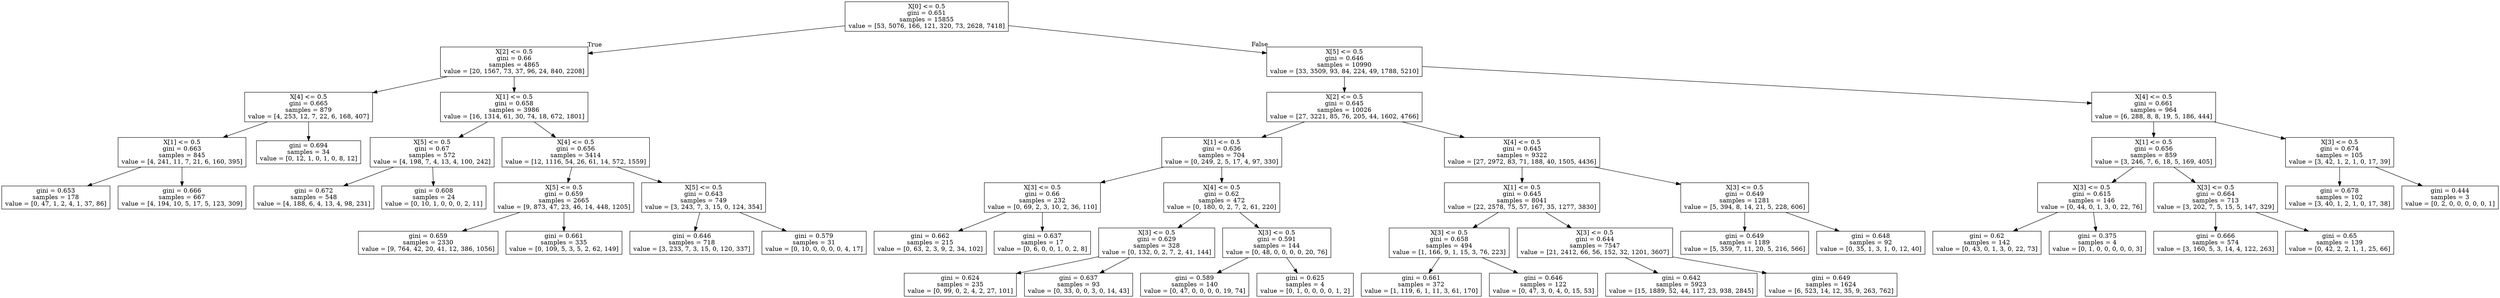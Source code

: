 digraph Tree {
node [shape=box] ;
0 [label="X[0] <= 0.5\ngini = 0.651\nsamples = 15855\nvalue = [53, 5076, 166, 121, 320, 73, 2628, 7418]"] ;
1 [label="X[2] <= 0.5\ngini = 0.66\nsamples = 4865\nvalue = [20, 1567, 73, 37, 96, 24, 840, 2208]"] ;
0 -> 1 [labeldistance=2.5, labelangle=45, headlabel="True"] ;
2 [label="X[4] <= 0.5\ngini = 0.665\nsamples = 879\nvalue = [4, 253, 12, 7, 22, 6, 168, 407]"] ;
1 -> 2 ;
3 [label="X[1] <= 0.5\ngini = 0.663\nsamples = 845\nvalue = [4, 241, 11, 7, 21, 6, 160, 395]"] ;
2 -> 3 ;
4 [label="gini = 0.653\nsamples = 178\nvalue = [0, 47, 1, 2, 4, 1, 37, 86]"] ;
3 -> 4 ;
5 [label="gini = 0.666\nsamples = 667\nvalue = [4, 194, 10, 5, 17, 5, 123, 309]"] ;
3 -> 5 ;
6 [label="gini = 0.694\nsamples = 34\nvalue = [0, 12, 1, 0, 1, 0, 8, 12]"] ;
2 -> 6 ;
7 [label="X[1] <= 0.5\ngini = 0.658\nsamples = 3986\nvalue = [16, 1314, 61, 30, 74, 18, 672, 1801]"] ;
1 -> 7 ;
8 [label="X[5] <= 0.5\ngini = 0.67\nsamples = 572\nvalue = [4, 198, 7, 4, 13, 4, 100, 242]"] ;
7 -> 8 ;
9 [label="gini = 0.672\nsamples = 548\nvalue = [4, 188, 6, 4, 13, 4, 98, 231]"] ;
8 -> 9 ;
10 [label="gini = 0.608\nsamples = 24\nvalue = [0, 10, 1, 0, 0, 0, 2, 11]"] ;
8 -> 10 ;
11 [label="X[4] <= 0.5\ngini = 0.656\nsamples = 3414\nvalue = [12, 1116, 54, 26, 61, 14, 572, 1559]"] ;
7 -> 11 ;
12 [label="X[5] <= 0.5\ngini = 0.659\nsamples = 2665\nvalue = [9, 873, 47, 23, 46, 14, 448, 1205]"] ;
11 -> 12 ;
13 [label="gini = 0.659\nsamples = 2330\nvalue = [9, 764, 42, 20, 41, 12, 386, 1056]"] ;
12 -> 13 ;
14 [label="gini = 0.661\nsamples = 335\nvalue = [0, 109, 5, 3, 5, 2, 62, 149]"] ;
12 -> 14 ;
15 [label="X[5] <= 0.5\ngini = 0.643\nsamples = 749\nvalue = [3, 243, 7, 3, 15, 0, 124, 354]"] ;
11 -> 15 ;
16 [label="gini = 0.646\nsamples = 718\nvalue = [3, 233, 7, 3, 15, 0, 120, 337]"] ;
15 -> 16 ;
17 [label="gini = 0.579\nsamples = 31\nvalue = [0, 10, 0, 0, 0, 0, 4, 17]"] ;
15 -> 17 ;
18 [label="X[5] <= 0.5\ngini = 0.646\nsamples = 10990\nvalue = [33, 3509, 93, 84, 224, 49, 1788, 5210]"] ;
0 -> 18 [labeldistance=2.5, labelangle=-45, headlabel="False"] ;
19 [label="X[2] <= 0.5\ngini = 0.645\nsamples = 10026\nvalue = [27, 3221, 85, 76, 205, 44, 1602, 4766]"] ;
18 -> 19 ;
20 [label="X[1] <= 0.5\ngini = 0.636\nsamples = 704\nvalue = [0, 249, 2, 5, 17, 4, 97, 330]"] ;
19 -> 20 ;
21 [label="X[3] <= 0.5\ngini = 0.66\nsamples = 232\nvalue = [0, 69, 2, 3, 10, 2, 36, 110]"] ;
20 -> 21 ;
22 [label="gini = 0.662\nsamples = 215\nvalue = [0, 63, 2, 3, 9, 2, 34, 102]"] ;
21 -> 22 ;
23 [label="gini = 0.637\nsamples = 17\nvalue = [0, 6, 0, 0, 1, 0, 2, 8]"] ;
21 -> 23 ;
24 [label="X[4] <= 0.5\ngini = 0.62\nsamples = 472\nvalue = [0, 180, 0, 2, 7, 2, 61, 220]"] ;
20 -> 24 ;
25 [label="X[3] <= 0.5\ngini = 0.629\nsamples = 328\nvalue = [0, 132, 0, 2, 7, 2, 41, 144]"] ;
24 -> 25 ;
26 [label="gini = 0.624\nsamples = 235\nvalue = [0, 99, 0, 2, 4, 2, 27, 101]"] ;
25 -> 26 ;
27 [label="gini = 0.637\nsamples = 93\nvalue = [0, 33, 0, 0, 3, 0, 14, 43]"] ;
25 -> 27 ;
28 [label="X[3] <= 0.5\ngini = 0.591\nsamples = 144\nvalue = [0, 48, 0, 0, 0, 0, 20, 76]"] ;
24 -> 28 ;
29 [label="gini = 0.589\nsamples = 140\nvalue = [0, 47, 0, 0, 0, 0, 19, 74]"] ;
28 -> 29 ;
30 [label="gini = 0.625\nsamples = 4\nvalue = [0, 1, 0, 0, 0, 0, 1, 2]"] ;
28 -> 30 ;
31 [label="X[4] <= 0.5\ngini = 0.645\nsamples = 9322\nvalue = [27, 2972, 83, 71, 188, 40, 1505, 4436]"] ;
19 -> 31 ;
32 [label="X[1] <= 0.5\ngini = 0.645\nsamples = 8041\nvalue = [22, 2578, 75, 57, 167, 35, 1277, 3830]"] ;
31 -> 32 ;
33 [label="X[3] <= 0.5\ngini = 0.658\nsamples = 494\nvalue = [1, 166, 9, 1, 15, 3, 76, 223]"] ;
32 -> 33 ;
34 [label="gini = 0.661\nsamples = 372\nvalue = [1, 119, 6, 1, 11, 3, 61, 170]"] ;
33 -> 34 ;
35 [label="gini = 0.646\nsamples = 122\nvalue = [0, 47, 3, 0, 4, 0, 15, 53]"] ;
33 -> 35 ;
36 [label="X[3] <= 0.5\ngini = 0.644\nsamples = 7547\nvalue = [21, 2412, 66, 56, 152, 32, 1201, 3607]"] ;
32 -> 36 ;
37 [label="gini = 0.642\nsamples = 5923\nvalue = [15, 1889, 52, 44, 117, 23, 938, 2845]"] ;
36 -> 37 ;
38 [label="gini = 0.649\nsamples = 1624\nvalue = [6, 523, 14, 12, 35, 9, 263, 762]"] ;
36 -> 38 ;
39 [label="X[3] <= 0.5\ngini = 0.649\nsamples = 1281\nvalue = [5, 394, 8, 14, 21, 5, 228, 606]"] ;
31 -> 39 ;
40 [label="gini = 0.649\nsamples = 1189\nvalue = [5, 359, 7, 11, 20, 5, 216, 566]"] ;
39 -> 40 ;
41 [label="gini = 0.648\nsamples = 92\nvalue = [0, 35, 1, 3, 1, 0, 12, 40]"] ;
39 -> 41 ;
42 [label="X[4] <= 0.5\ngini = 0.661\nsamples = 964\nvalue = [6, 288, 8, 8, 19, 5, 186, 444]"] ;
18 -> 42 ;
43 [label="X[1] <= 0.5\ngini = 0.656\nsamples = 859\nvalue = [3, 246, 7, 6, 18, 5, 169, 405]"] ;
42 -> 43 ;
44 [label="X[3] <= 0.5\ngini = 0.615\nsamples = 146\nvalue = [0, 44, 0, 1, 3, 0, 22, 76]"] ;
43 -> 44 ;
45 [label="gini = 0.62\nsamples = 142\nvalue = [0, 43, 0, 1, 3, 0, 22, 73]"] ;
44 -> 45 ;
46 [label="gini = 0.375\nsamples = 4\nvalue = [0, 1, 0, 0, 0, 0, 0, 3]"] ;
44 -> 46 ;
47 [label="X[3] <= 0.5\ngini = 0.664\nsamples = 713\nvalue = [3, 202, 7, 5, 15, 5, 147, 329]"] ;
43 -> 47 ;
48 [label="gini = 0.666\nsamples = 574\nvalue = [3, 160, 5, 3, 14, 4, 122, 263]"] ;
47 -> 48 ;
49 [label="gini = 0.65\nsamples = 139\nvalue = [0, 42, 2, 2, 1, 1, 25, 66]"] ;
47 -> 49 ;
50 [label="X[3] <= 0.5\ngini = 0.674\nsamples = 105\nvalue = [3, 42, 1, 2, 1, 0, 17, 39]"] ;
42 -> 50 ;
51 [label="gini = 0.678\nsamples = 102\nvalue = [3, 40, 1, 2, 1, 0, 17, 38]"] ;
50 -> 51 ;
52 [label="gini = 0.444\nsamples = 3\nvalue = [0, 2, 0, 0, 0, 0, 0, 1]"] ;
50 -> 52 ;
}